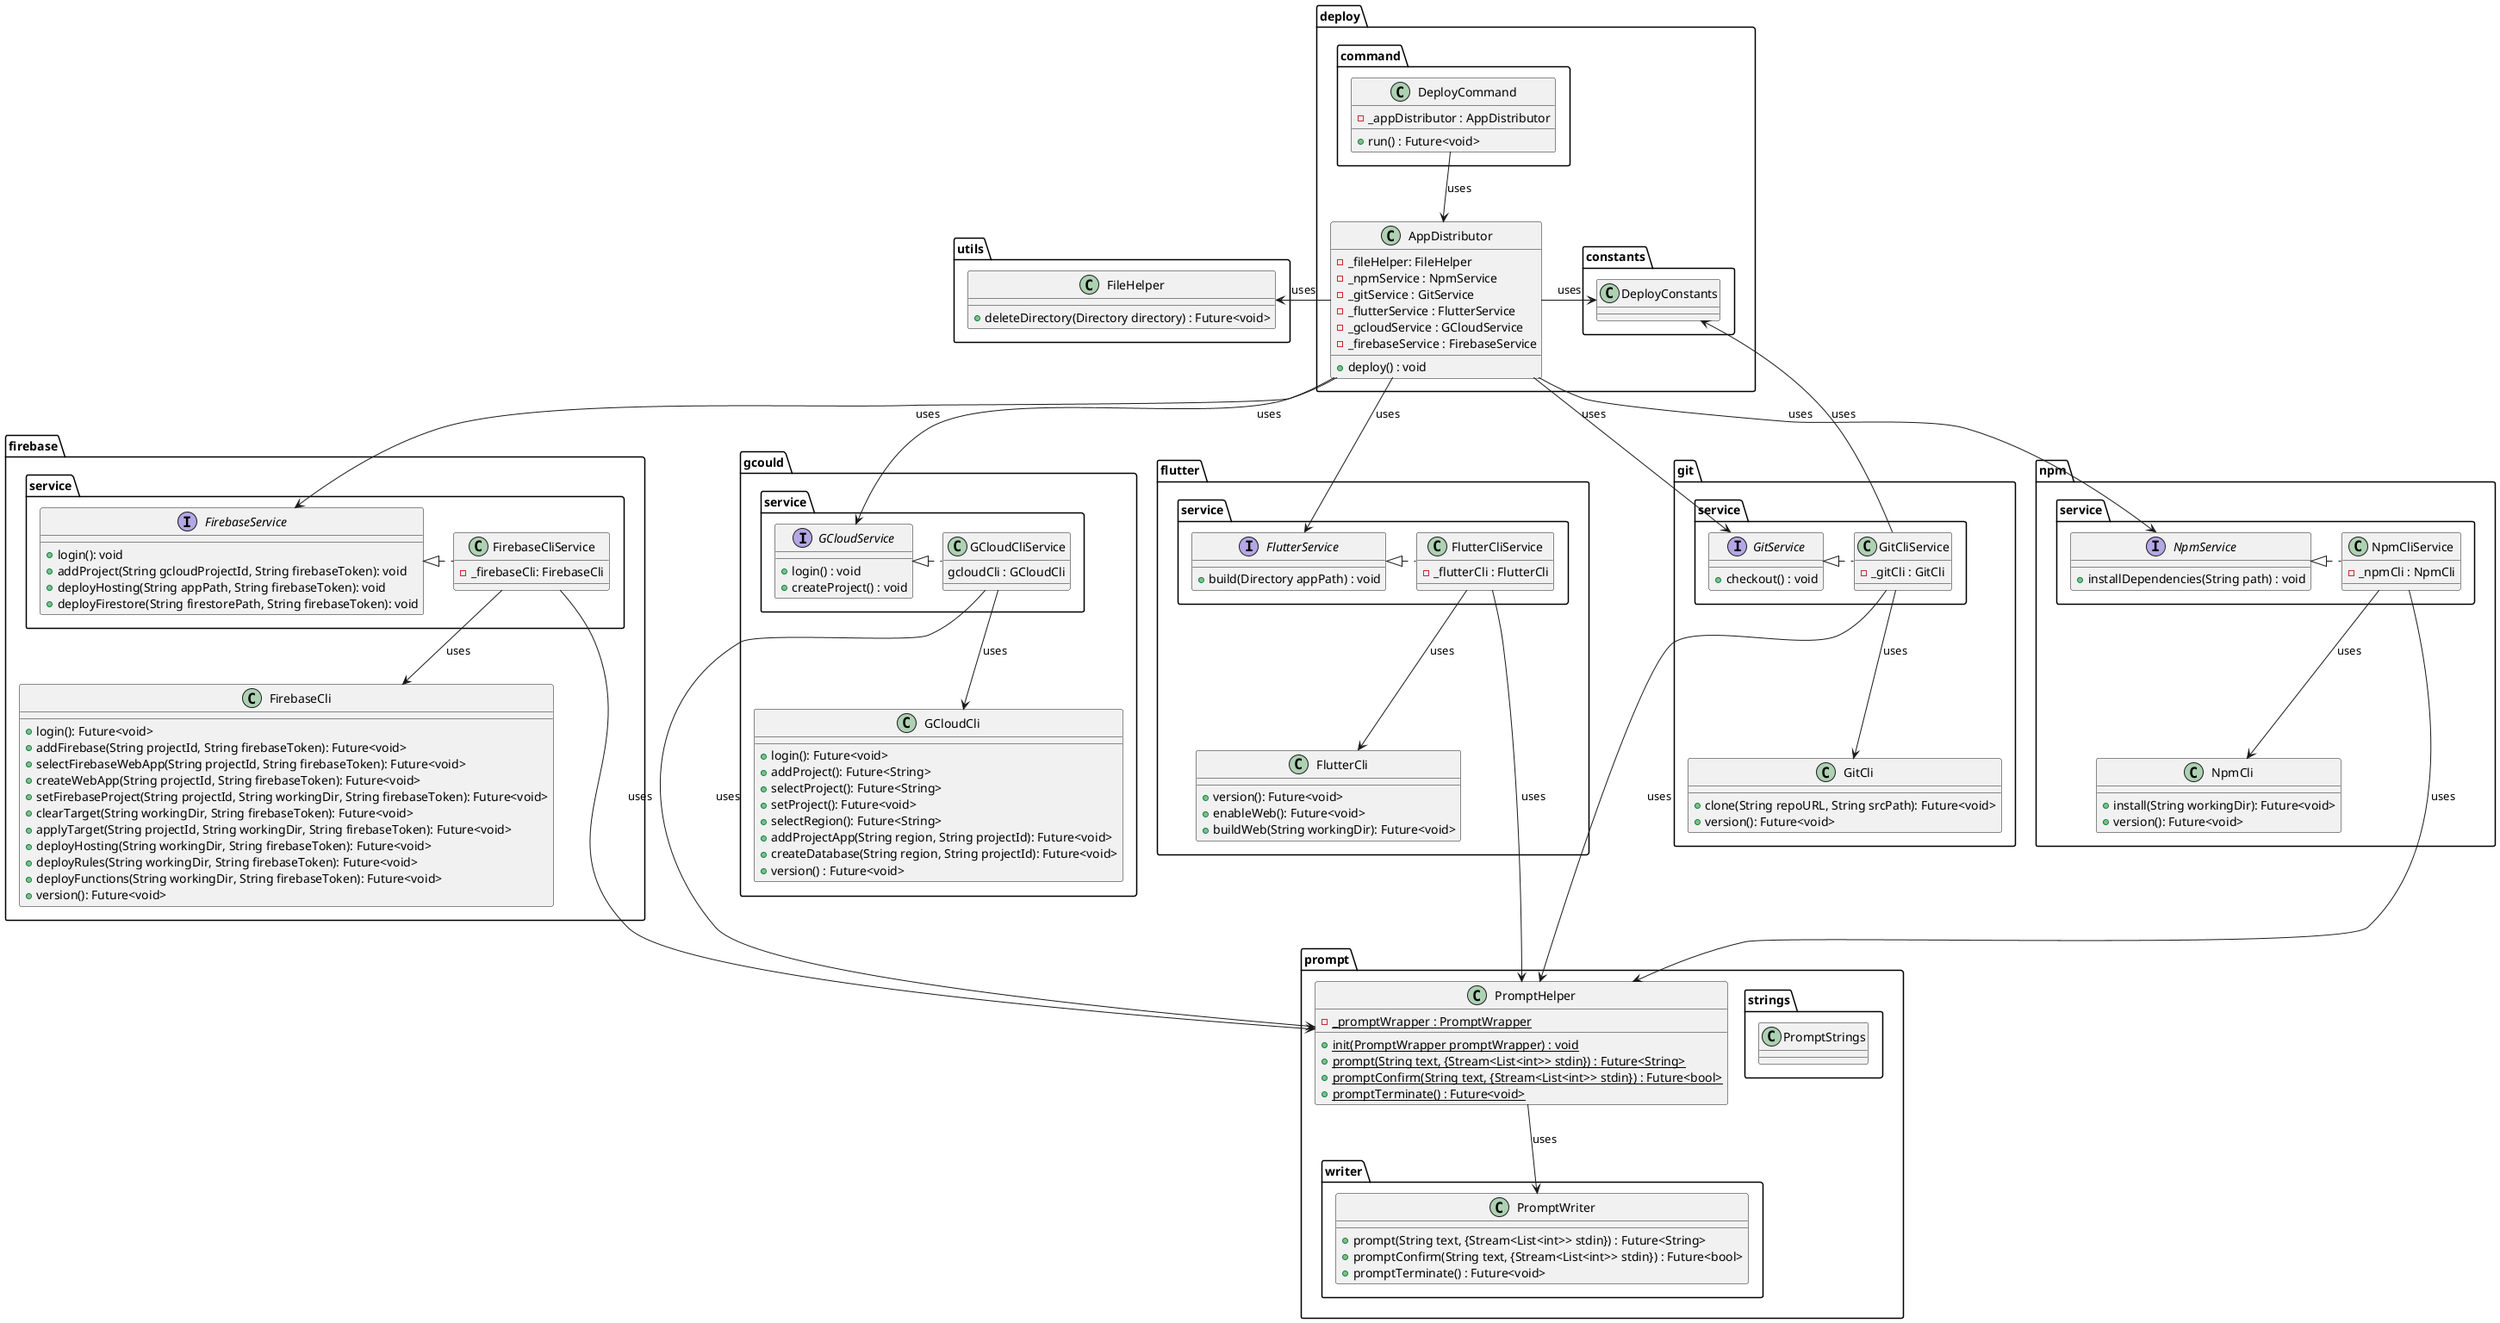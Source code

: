 @startuml deploy_command_class_diagram

package firebase {
    package service as firebase.service {
        interface FirebaseService {
            + login(): void
            + addProject(String gcloudProjectId, String firebaseToken): void
            + deployHosting(String appPath, String firebaseToken): void
            + deployFirestore(String firestorePath, String firebaseToken): void
        }
        class FirebaseCliService {
            - _firebaseCli: FirebaseCli
        }
    }
    class FirebaseCli {
        + login(): Future<void>
        + addFirebase(String projectId, String firebaseToken): Future<void>
        + selectFirebaseWebApp(String projectId, String firebaseToken): Future<void>
        + createWebApp(String projectId, String firebaseToken): Future<void>
        + setFirebaseProject(String projectId, String workingDir, String firebaseToken): Future<void>
        + clearTarget(String workingDir, String firebaseToken): Future<void>
        + applyTarget(String projectId, String workingDir, String firebaseToken): Future<void>
        + deployHosting(String workingDir, String firebaseToken): Future<void>
        + deployRules(String workingDir, String firebaseToken): Future<void>
        + deployFunctions(String workingDir, String firebaseToken): Future<void>
        + version(): Future<void>
    }
}

package gcould {
    package service as gcould.service {
        interface GCloudService {
            + login() : void
            + createProject() : void
        }
        class GCloudCliService {
            gcloudCli : GСloudCli
        }
    }
    class GСloudCli {
        + login(): Future<void>
        + addProject(): Future<String>
        + selectProject(): Future<String>
        + setProject(): Future<void>
        + selectRegion(): Future<String>
        + addProjectApp(String region, String projectId): Future<void>
        + createDatabase(String region, String projectId): Future<void>
        + version() : Future<void>
    }
}

package flutter {
    package service as flutter.service {
        interface FlutterService  {
            + build(Directory appPath) : void
        }
        class FlutterCliService  {
            - _flutterCli : FlutterCli
        }
    }
    class FlutterCli {
        + version(): Future<void>
        + enableWeb(): Future<void>
        + buildWeb(String workingDir): Future<void>
    }
}

package git {
    package service as git.service{
        interface GitService  {
            + checkout() : void
        }
        class GitCliService {
            - _gitCli : GitCli
        }
    }
    class GitCli {
        + clone(String repoURL, String srcPath): Future<void>
        + version(): Future<void>
    }
}

package npm {
    package service as npm.service {
        interface NpmService  {
            + installDependencies(String path) : void
        }
        class NpmCliService  {
            - _npmCli : NpmCli
        }
    }
    class NpmCli {
        + install(String workingDir): Future<void>
        + version(): Future<void>
    }
}

package deploy {
    package command {
        class DeployCommand {
            - _appDistributor : AppDistributor
            + run() : Future<void>
        }
    }
    package constants {
        class DeployConstants{}
    }
    class AppDistributor {
        - _fileHelper: FileHelper
        - _npmService : NpmService
        - _gitService : GitService
        - _flutterService : FlutterService
        - _gcloudService : GCloudService
        - _firebaseService : FirebaseService
        + deploy() : void
    }
}

package prompt {
    package writer {
        class PromptWriter {
            + prompt(String text, {Stream<List<int>> stdin}) : Future<String>
            + promptConfirm(String text, {Stream<List<int>> stdin}) : Future<bool>
            + promptTerminate() : Future<void>
        }
    }
    package strings {
        class PromptStrings{}
    }
    class PromptHelper {
        - {static} _promptWrapper : PromptWrapper
        + {static} init(PromptWrapper promptWrapper) : void
        + {static} prompt(String text, {Stream<List<int>> stdin}) : Future<String>
        + {static} promptConfirm(String text, {Stream<List<int>> stdin}) : Future<bool>
        + {static} promptTerminate() : Future<void>
    }
}

package utils {
    class FileHelper {
        + deleteDirectory(Directory directory) : Future<void>
    }
}

AppDistributor -down-> NpmService : uses
AppDistributor -down-> GitService : uses
AppDistributor -down-> FlutterService : uses
AppDistributor -down-> GCloudService : uses
AppDistributor -down-> FirebaseService : uses
AppDistributor -left-> FileHelper : uses
AppDistributor -> DeployConstants : uses
DeployCommand -down-> AppDistributor : uses
FirebaseCliService .left.|> FirebaseService
GCloudCliService .left.|> GCloudService
FlutterCliService .left.|> FlutterService
GitCliService .left.|> GitService
NpmCliService .left.|> NpmService
FirebaseCliService --> FirebaseCli : uses
GCloudCliService --> GСloudCli : uses
FlutterCliService --> FlutterCli : uses
GitCliService --> GitCli : uses
NpmCliService --> NpmCli : uses
PromptHelper --> PromptWriter : uses
FirebaseCliService ---> PromptHelper : uses
GCloudCliService ---> PromptHelper : uses
FlutterCliService ---> PromptHelper : uses
GitCliService ---> PromptHelper : uses
NpmCliService ---> PromptHelper : uses
GitCliService --> DeployConstants : uses

@enduml
